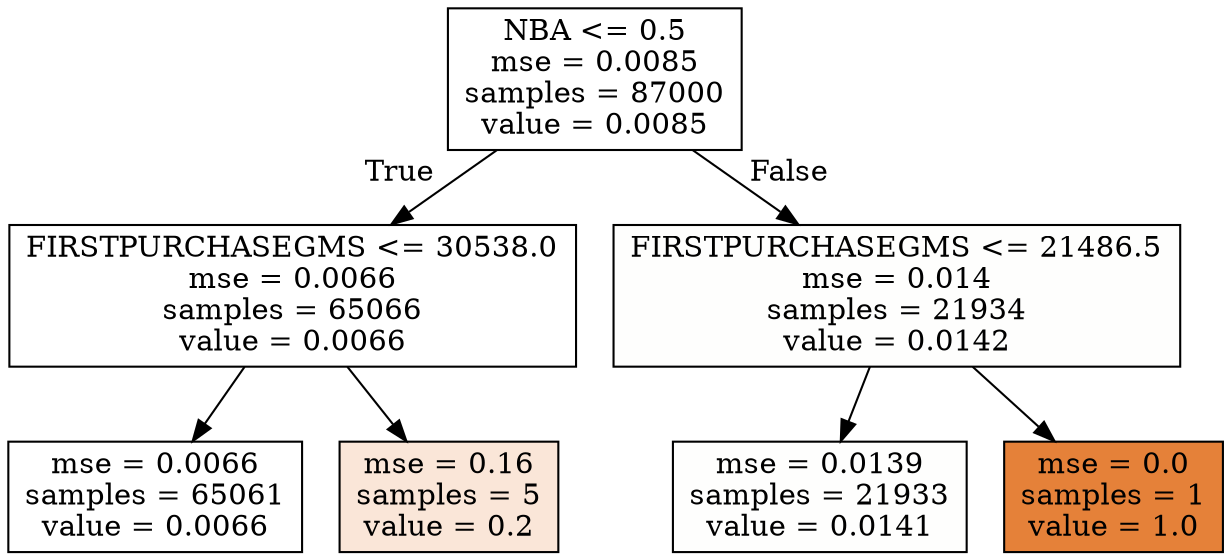 digraph Tree {
node [shape=box, style="filled", color="black"] ;
0 [label="NBA <= 0.5\nmse = 0.0085\nsamples = 87000\nvalue = 0.0085", fillcolor="#e5813900"] ;
1 [label="FIRSTPURCHASEGMS <= 30538.0\nmse = 0.0066\nsamples = 65066\nvalue = 0.0066", fillcolor="#e5813900"] ;
0 -> 1 [labeldistance=2.5, labelangle=45, headlabel="True"] ;
2 [label="mse = 0.0066\nsamples = 65061\nvalue = 0.0066", fillcolor="#e5813900"] ;
1 -> 2 ;
3 [label="mse = 0.16\nsamples = 5\nvalue = 0.2", fillcolor="#e5813932"] ;
1 -> 3 ;
4 [label="FIRSTPURCHASEGMS <= 21486.5\nmse = 0.014\nsamples = 21934\nvalue = 0.0142", fillcolor="#e5813902"] ;
0 -> 4 [labeldistance=2.5, labelangle=-45, headlabel="False"] ;
5 [label="mse = 0.0139\nsamples = 21933\nvalue = 0.0141", fillcolor="#e5813902"] ;
4 -> 5 ;
6 [label="mse = 0.0\nsamples = 1\nvalue = 1.0", fillcolor="#e58139ff"] ;
4 -> 6 ;
}